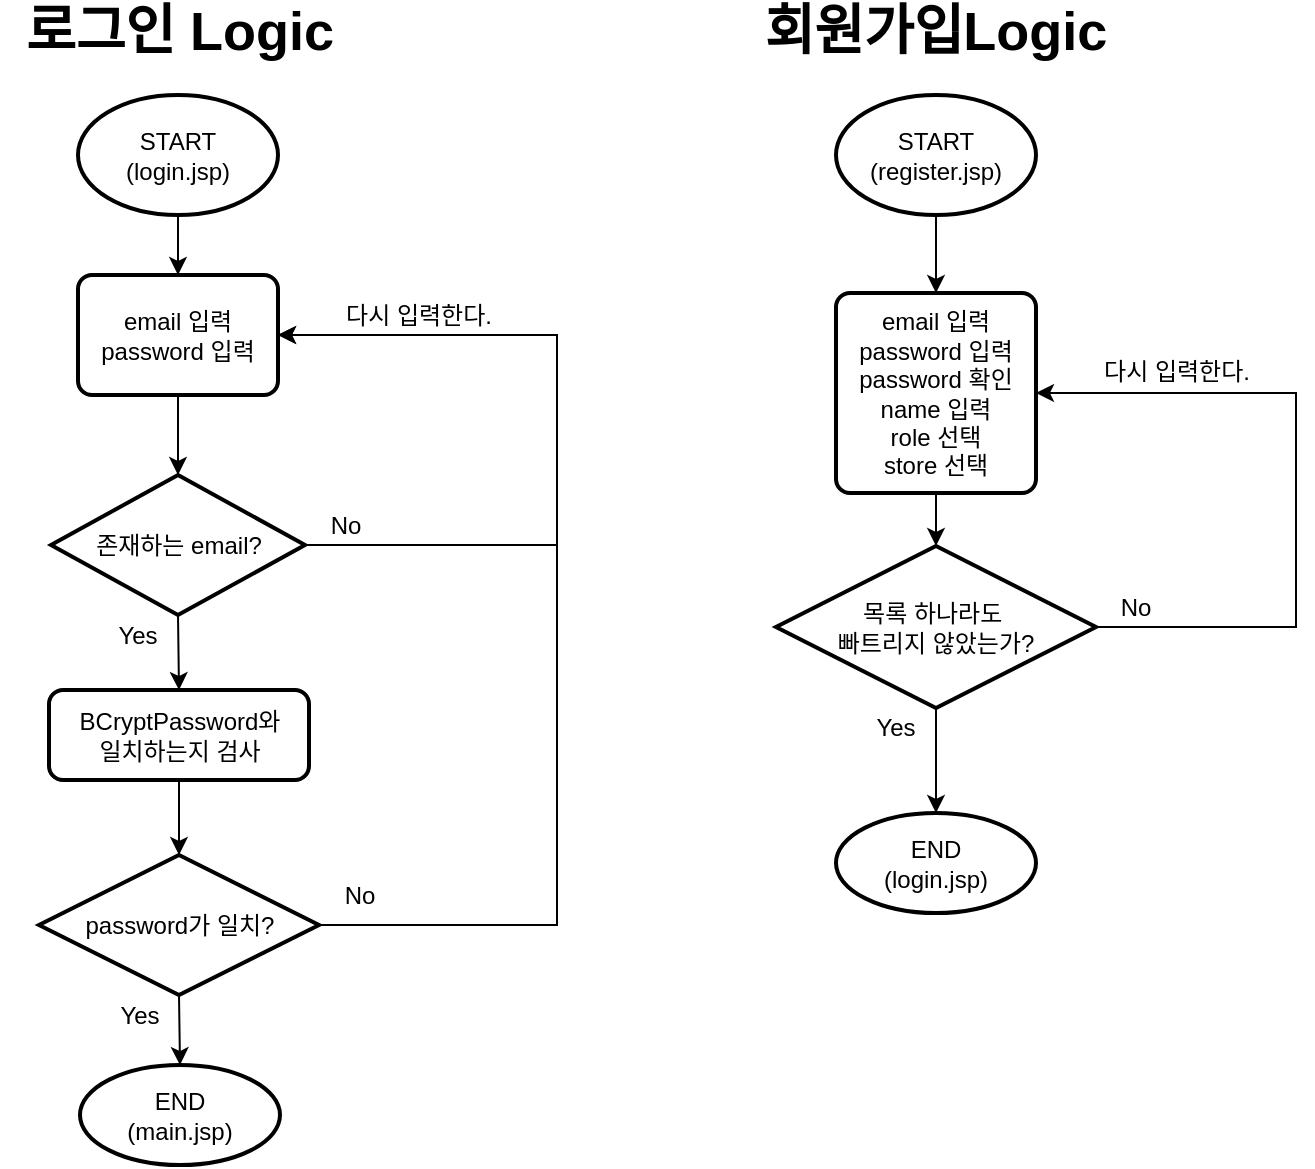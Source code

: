 <mxfile version="11.1.4" type="device"><diagram id="F_i9k0FXHEkxJtS1M4iw" name="Page-1"><mxGraphModel dx="1422" dy="715" grid="1" gridSize="10" guides="1" tooltips="1" connect="1" arrows="1" fold="1" page="1" pageScale="1" pageWidth="827" pageHeight="1169" math="0" shadow="0"><root><mxCell id="0"/><mxCell id="1" parent="0"/><mxCell id="rEvIwVrGw71h0zjO1311-9" style="edgeStyle=orthogonalEdgeStyle;rounded=0;orthogonalLoop=1;jettySize=auto;html=1;exitX=0.5;exitY=1;exitDx=0;exitDy=0;exitPerimeter=0;entryX=0.5;entryY=0;entryDx=0;entryDy=0;" edge="1" parent="1" source="rEvIwVrGw71h0zjO1311-4" target="rEvIwVrGw71h0zjO1311-5"><mxGeometry relative="1" as="geometry"/></mxCell><mxCell id="rEvIwVrGw71h0zjO1311-4" value="START&lt;br&gt;(login.jsp)" style="strokeWidth=2;html=1;shape=mxgraph.flowchart.start_1;whiteSpace=wrap;" vertex="1" parent="1"><mxGeometry x="141" y="81.5" width="100" height="60" as="geometry"/></mxCell><mxCell id="rEvIwVrGw71h0zjO1311-10" style="edgeStyle=orthogonalEdgeStyle;rounded=0;orthogonalLoop=1;jettySize=auto;html=1;exitX=0.5;exitY=1;exitDx=0;exitDy=0;entryX=0.5;entryY=0;entryDx=0;entryDy=0;entryPerimeter=0;" edge="1" parent="1" source="rEvIwVrGw71h0zjO1311-5" target="rEvIwVrGw71h0zjO1311-6"><mxGeometry relative="1" as="geometry"/></mxCell><mxCell id="rEvIwVrGw71h0zjO1311-5" value="email 입력&lt;br&gt;password 입력" style="rounded=1;whiteSpace=wrap;html=1;absoluteArcSize=1;arcSize=14;strokeWidth=2;" vertex="1" parent="1"><mxGeometry x="141" y="171.5" width="100" height="60" as="geometry"/></mxCell><mxCell id="rEvIwVrGw71h0zjO1311-12" style="edgeStyle=orthogonalEdgeStyle;rounded=0;orthogonalLoop=1;jettySize=auto;html=1;exitX=0.5;exitY=1;exitDx=0;exitDy=0;exitPerimeter=0;entryX=0.5;entryY=0;entryDx=0;entryDy=0;" edge="1" parent="1" source="rEvIwVrGw71h0zjO1311-6" target="rEvIwVrGw71h0zjO1311-11"><mxGeometry relative="1" as="geometry"/></mxCell><mxCell id="rEvIwVrGw71h0zjO1311-22" style="edgeStyle=orthogonalEdgeStyle;rounded=0;orthogonalLoop=1;jettySize=auto;html=1;exitX=1;exitY=0.5;exitDx=0;exitDy=0;exitPerimeter=0;entryX=1;entryY=0.5;entryDx=0;entryDy=0;" edge="1" parent="1" source="rEvIwVrGw71h0zjO1311-6" target="rEvIwVrGw71h0zjO1311-5"><mxGeometry relative="1" as="geometry"><Array as="points"><mxPoint x="380.5" y="306.5"/><mxPoint x="380.5" y="201.5"/></Array></mxGeometry></mxCell><mxCell id="rEvIwVrGw71h0zjO1311-6" value="존재하는 email?" style="strokeWidth=2;html=1;shape=mxgraph.flowchart.decision;whiteSpace=wrap;" vertex="1" parent="1"><mxGeometry x="127.5" y="271.5" width="127" height="70" as="geometry"/></mxCell><mxCell id="rEvIwVrGw71h0zjO1311-15" style="edgeStyle=orthogonalEdgeStyle;rounded=0;orthogonalLoop=1;jettySize=auto;html=1;exitX=0.5;exitY=1;exitDx=0;exitDy=0;exitPerimeter=0;entryX=0.5;entryY=0;entryDx=0;entryDy=0;entryPerimeter=0;" edge="1" parent="1" source="rEvIwVrGw71h0zjO1311-7" target="rEvIwVrGw71h0zjO1311-14"><mxGeometry relative="1" as="geometry"/></mxCell><mxCell id="rEvIwVrGw71h0zjO1311-24" style="edgeStyle=orthogonalEdgeStyle;rounded=0;orthogonalLoop=1;jettySize=auto;html=1;exitX=1;exitY=0.5;exitDx=0;exitDy=0;exitPerimeter=0;entryX=1;entryY=0.5;entryDx=0;entryDy=0;" edge="1" parent="1" source="rEvIwVrGw71h0zjO1311-7" target="rEvIwVrGw71h0zjO1311-5"><mxGeometry relative="1" as="geometry"><Array as="points"><mxPoint x="380.5" y="496.5"/><mxPoint x="380.5" y="201.5"/></Array></mxGeometry></mxCell><mxCell id="rEvIwVrGw71h0zjO1311-7" value="password가 일치?" style="strokeWidth=2;html=1;shape=mxgraph.flowchart.decision;whiteSpace=wrap;" vertex="1" parent="1"><mxGeometry x="121.5" y="461.5" width="140" height="70" as="geometry"/></mxCell><mxCell id="rEvIwVrGw71h0zjO1311-13" style="edgeStyle=orthogonalEdgeStyle;rounded=0;orthogonalLoop=1;jettySize=auto;html=1;exitX=0.5;exitY=1;exitDx=0;exitDy=0;entryX=0.5;entryY=0;entryDx=0;entryDy=0;entryPerimeter=0;" edge="1" parent="1" source="rEvIwVrGw71h0zjO1311-11" target="rEvIwVrGw71h0zjO1311-7"><mxGeometry relative="1" as="geometry"/></mxCell><mxCell id="rEvIwVrGw71h0zjO1311-11" value="BCryptPassword와 &lt;br&gt;일치하는지 검사" style="rounded=1;whiteSpace=wrap;html=1;absoluteArcSize=1;arcSize=14;strokeWidth=2;" vertex="1" parent="1"><mxGeometry x="126.5" y="379" width="130" height="45" as="geometry"/></mxCell><mxCell id="rEvIwVrGw71h0zjO1311-14" value="END&lt;br&gt;(main.jsp)" style="strokeWidth=2;html=1;shape=mxgraph.flowchart.start_1;whiteSpace=wrap;" vertex="1" parent="1"><mxGeometry x="142" y="566.5" width="100" height="50" as="geometry"/></mxCell><mxCell id="rEvIwVrGw71h0zjO1311-16" value="Yes" style="text;html=1;strokeColor=none;fillColor=none;align=center;verticalAlign=middle;whiteSpace=wrap;rounded=0;" vertex="1" parent="1"><mxGeometry x="151" y="341.5" width="40" height="20" as="geometry"/></mxCell><mxCell id="rEvIwVrGw71h0zjO1311-19" value="Yes" style="text;html=1;strokeColor=none;fillColor=none;align=center;verticalAlign=middle;whiteSpace=wrap;rounded=0;" vertex="1" parent="1"><mxGeometry x="152" y="531.5" width="40" height="20" as="geometry"/></mxCell><mxCell id="rEvIwVrGw71h0zjO1311-20" value="No" style="text;html=1;strokeColor=none;fillColor=none;align=center;verticalAlign=middle;whiteSpace=wrap;rounded=0;" vertex="1" parent="1"><mxGeometry x="261.5" y="471.5" width="40" height="20" as="geometry"/></mxCell><mxCell id="rEvIwVrGw71h0zjO1311-21" value="No" style="text;html=1;strokeColor=none;fillColor=none;align=center;verticalAlign=middle;whiteSpace=wrap;rounded=0;" vertex="1" parent="1"><mxGeometry x="650" y="327.5" width="40" height="20" as="geometry"/></mxCell><mxCell id="rEvIwVrGw71h0zjO1311-28" style="edgeStyle=orthogonalEdgeStyle;rounded=0;orthogonalLoop=1;jettySize=auto;html=1;exitX=0.5;exitY=1;exitDx=0;exitDy=0;exitPerimeter=0;entryX=0.5;entryY=0;entryDx=0;entryDy=0;" edge="1" parent="1" source="rEvIwVrGw71h0zjO1311-25" target="rEvIwVrGw71h0zjO1311-26"><mxGeometry relative="1" as="geometry"/></mxCell><mxCell id="rEvIwVrGw71h0zjO1311-25" value="START&lt;br&gt;(register.jsp)" style="strokeWidth=2;html=1;shape=mxgraph.flowchart.start_1;whiteSpace=wrap;" vertex="1" parent="1"><mxGeometry x="520" y="81.5" width="100" height="60" as="geometry"/></mxCell><mxCell id="rEvIwVrGw71h0zjO1311-29" style="edgeStyle=orthogonalEdgeStyle;rounded=0;orthogonalLoop=1;jettySize=auto;html=1;exitX=0.5;exitY=1;exitDx=0;exitDy=0;entryX=0.5;entryY=0;entryDx=0;entryDy=0;entryPerimeter=0;" edge="1" parent="1" source="rEvIwVrGw71h0zjO1311-26" target="rEvIwVrGw71h0zjO1311-27"><mxGeometry relative="1" as="geometry"/></mxCell><mxCell id="rEvIwVrGw71h0zjO1311-26" value="email 입력&lt;br&gt;password 입력&lt;br&gt;password 확인&lt;br&gt;name 입력&lt;br&gt;role 선택&lt;br&gt;store 선택" style="rounded=1;whiteSpace=wrap;html=1;absoluteArcSize=1;arcSize=14;strokeWidth=2;" vertex="1" parent="1"><mxGeometry x="520" y="180.5" width="100" height="100" as="geometry"/></mxCell><mxCell id="rEvIwVrGw71h0zjO1311-30" style="edgeStyle=orthogonalEdgeStyle;rounded=0;orthogonalLoop=1;jettySize=auto;html=1;exitX=1;exitY=0.5;exitDx=0;exitDy=0;exitPerimeter=0;entryX=1;entryY=0.5;entryDx=0;entryDy=0;" edge="1" parent="1" source="rEvIwVrGw71h0zjO1311-27" target="rEvIwVrGw71h0zjO1311-26"><mxGeometry relative="1" as="geometry"><Array as="points"><mxPoint x="750" y="347.5"/><mxPoint x="750" y="230.5"/></Array></mxGeometry></mxCell><mxCell id="rEvIwVrGw71h0zjO1311-35" style="edgeStyle=orthogonalEdgeStyle;rounded=0;orthogonalLoop=1;jettySize=auto;html=1;exitX=0.5;exitY=1;exitDx=0;exitDy=0;exitPerimeter=0;entryX=0.5;entryY=0;entryDx=0;entryDy=0;entryPerimeter=0;" edge="1" parent="1" source="rEvIwVrGw71h0zjO1311-27" target="rEvIwVrGw71h0zjO1311-34"><mxGeometry relative="1" as="geometry"/></mxCell><mxCell id="rEvIwVrGw71h0zjO1311-27" value="목록 하나라도&amp;nbsp;&lt;br&gt;빠트리지 않았는가?" style="strokeWidth=2;html=1;shape=mxgraph.flowchart.decision;whiteSpace=wrap;" vertex="1" parent="1"><mxGeometry x="490" y="307" width="160" height="81" as="geometry"/></mxCell><mxCell id="rEvIwVrGw71h0zjO1311-31" value="No" style="text;html=1;strokeColor=none;fillColor=none;align=center;verticalAlign=middle;whiteSpace=wrap;rounded=0;" vertex="1" parent="1"><mxGeometry x="254.5" y="286.5" width="40" height="20" as="geometry"/></mxCell><mxCell id="rEvIwVrGw71h0zjO1311-32" value="다시 입력한다." style="text;html=1;strokeColor=none;fillColor=none;align=center;verticalAlign=middle;whiteSpace=wrap;rounded=0;" vertex="1" parent="1"><mxGeometry x="261.5" y="181.5" width="99" height="21" as="geometry"/></mxCell><mxCell id="rEvIwVrGw71h0zjO1311-33" value="다시 입력한다." style="text;html=1;strokeColor=none;fillColor=none;align=center;verticalAlign=middle;whiteSpace=wrap;rounded=0;" vertex="1" parent="1"><mxGeometry x="640.5" y="209.5" width="99" height="21" as="geometry"/></mxCell><mxCell id="rEvIwVrGw71h0zjO1311-34" value="END&lt;br&gt;(login.jsp)" style="strokeWidth=2;html=1;shape=mxgraph.flowchart.start_1;whiteSpace=wrap;" vertex="1" parent="1"><mxGeometry x="520" y="440.5" width="100" height="50" as="geometry"/></mxCell><mxCell id="rEvIwVrGw71h0zjO1311-36" value="Yes" style="text;html=1;strokeColor=none;fillColor=none;align=center;verticalAlign=middle;whiteSpace=wrap;rounded=0;" vertex="1" parent="1"><mxGeometry x="530" y="388" width="40" height="20" as="geometry"/></mxCell><mxCell id="rEvIwVrGw71h0zjO1311-37" value="&lt;b&gt;&lt;font style=&quot;font-size: 27px&quot;&gt;로그인 Logic&lt;/font&gt;&lt;/b&gt;" style="text;html=1;strokeColor=none;fillColor=none;align=center;verticalAlign=middle;whiteSpace=wrap;rounded=0;" vertex="1" parent="1"><mxGeometry x="102" y="40" width="180" height="20" as="geometry"/></mxCell><mxCell id="rEvIwVrGw71h0zjO1311-38" value="&lt;b&gt;&lt;font style=&quot;font-size: 27px&quot;&gt;회원가입Logic&lt;/font&gt;&lt;/b&gt;" style="text;html=1;strokeColor=none;fillColor=none;align=center;verticalAlign=middle;whiteSpace=wrap;rounded=0;" vertex="1" parent="1"><mxGeometry x="475" y="40" width="190" height="20" as="geometry"/></mxCell></root></mxGraphModel></diagram></mxfile>